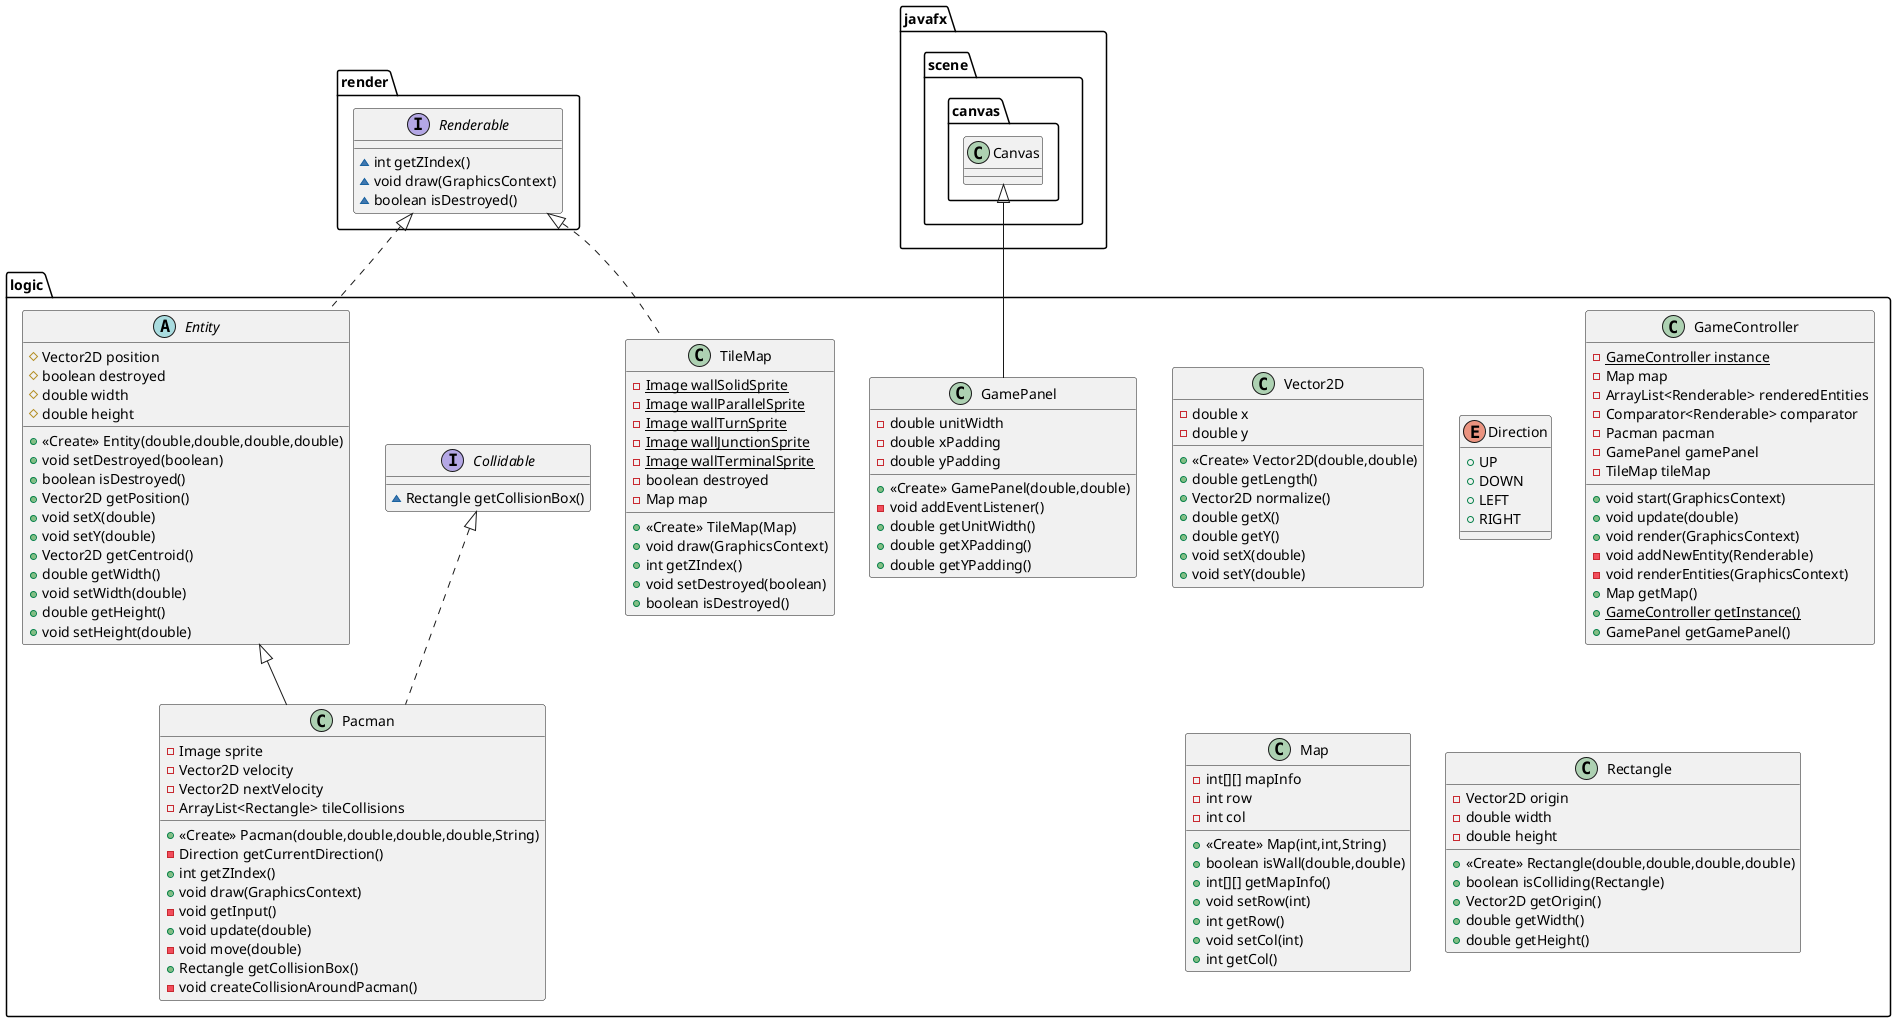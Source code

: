 @startuml
class logic.Vector2D {
- double x
- double y
+ <<Create>> Vector2D(double,double)
+ double getLength()
+ Vector2D normalize()
+ double getX()
+ double getY()
+ void setX(double)
+ void setY(double)
}
class logic.Pacman {
- Image sprite
- Vector2D velocity
- Vector2D nextVelocity
- ArrayList<Rectangle> tileCollisions
+ <<Create>> Pacman(double,double,double,double,String)
- Direction getCurrentDirection()
+ int getZIndex()
+ void draw(GraphicsContext)
- void getInput()
+ void update(double)
- void move(double)
+ Rectangle getCollisionBox()
- void createCollisionAroundPacman()
}
class logic.TileMap {
- {static} Image wallSolidSprite
- {static} Image wallParallelSprite
- {static} Image wallTurnSprite
- {static} Image wallJunctionSprite
- {static} Image wallTerminalSprite
- boolean destroyed
- Map map
+ <<Create>> TileMap(Map)
+ void draw(GraphicsContext)
+ int getZIndex()
+ void setDestroyed(boolean)
+ boolean isDestroyed()
}
enum logic.Direction {
+  UP
+  DOWN
+  LEFT
+  RIGHT
}
class logic.GamePanel {
- double unitWidth
- double xPadding
- double yPadding
+ <<Create>> GamePanel(double,double)
- void addEventListener()
+ double getUnitWidth()
+ double getXPadding()
+ double getYPadding()
}
interface render.Renderable {
~ int getZIndex()
~ void draw(GraphicsContext)
~ boolean isDestroyed()
}
class logic.GameController {
- {static} GameController instance
- Map map
- ArrayList<Renderable> renderedEntities
- Comparator<Renderable> comparator
- Pacman pacman
- GamePanel gamePanel
- TileMap tileMap
+ void start(GraphicsContext)
+ void update(double)
+ void render(GraphicsContext)
- void addNewEntity(Renderable)
- void renderEntities(GraphicsContext)
+ Map getMap()
+ {static} GameController getInstance()
+ GamePanel getGamePanel()
}
class logic.Map {
- int[][] mapInfo
- int row
- int col
+ <<Create>> Map(int,int,String)
+ boolean isWall(double,double)
+ int[][] getMapInfo()
+ void setRow(int)
+ int getRow()
+ void setCol(int)
+ int getCol()
}
interface logic.Collidable {
~ Rectangle getCollisionBox()
}
class logic.Rectangle {
- Vector2D origin
- double width
- double height
+ <<Create>> Rectangle(double,double,double,double)
+ boolean isColliding(Rectangle)
+ Vector2D getOrigin()
+ double getWidth()
+ double getHeight()
}
abstract class logic.Entity {
# Vector2D position
# boolean destroyed
# double width
# double height
+ <<Create>> Entity(double,double,double,double)
+ void setDestroyed(boolean)
+ boolean isDestroyed()
+ Vector2D getPosition()
+ void setX(double)
+ void setY(double)
+ Vector2D getCentroid()
+ double getWidth()
+ void setWidth(double)
+ double getHeight()
+ void setHeight(double)
}


logic.Collidable <|.. logic.Pacman
logic.Entity <|-- logic.Pacman
render.Renderable <|.. logic.TileMap
javafx.scene.canvas.Canvas <|-- logic.GamePanel
render.Renderable <|.. logic.Entity
@enduml